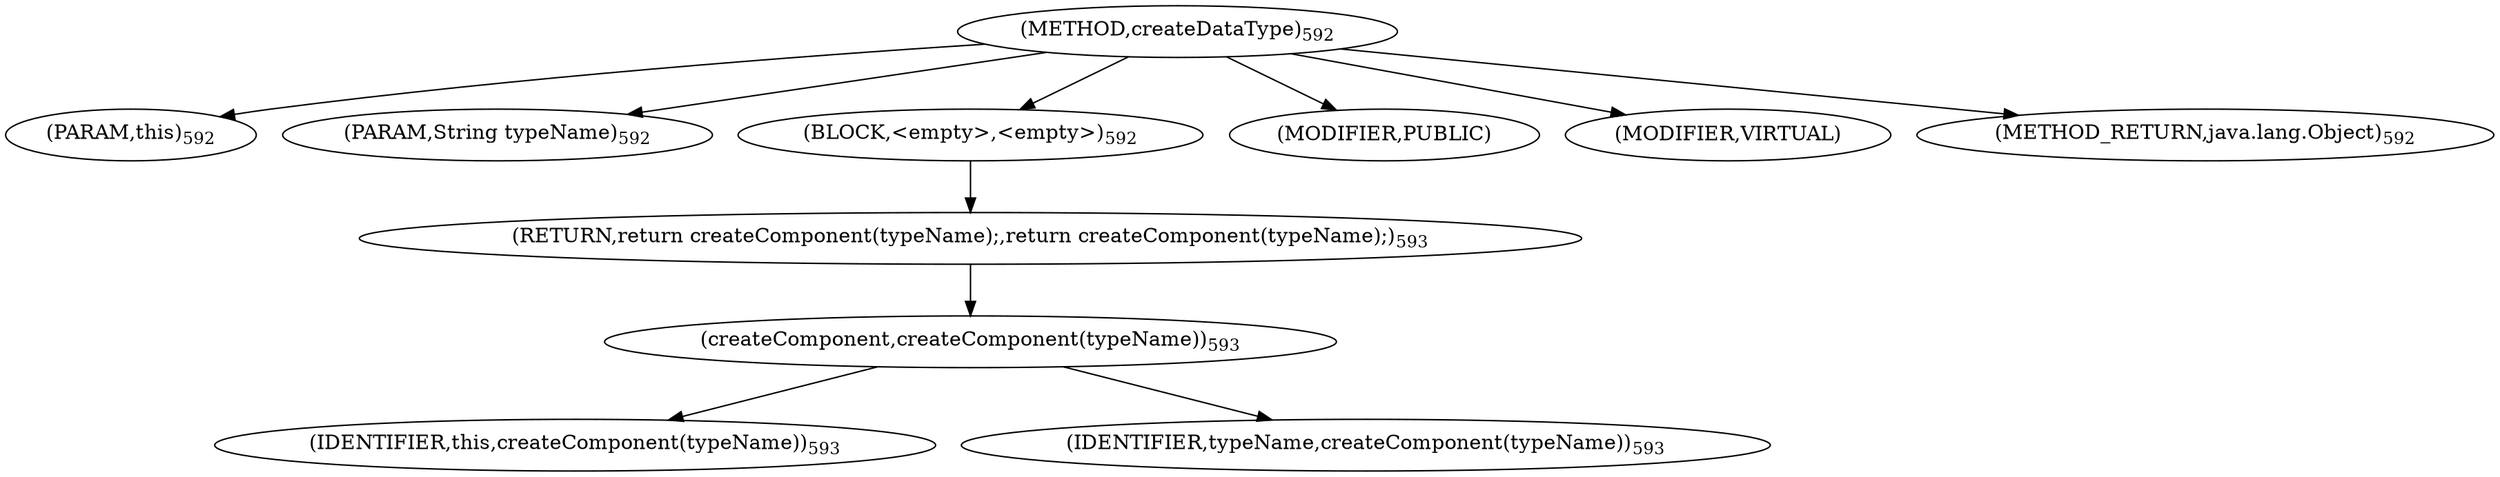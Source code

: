 digraph "createDataType" {  
"1101" [label = <(METHOD,createDataType)<SUB>592</SUB>> ]
"43" [label = <(PARAM,this)<SUB>592</SUB>> ]
"1102" [label = <(PARAM,String typeName)<SUB>592</SUB>> ]
"1103" [label = <(BLOCK,&lt;empty&gt;,&lt;empty&gt;)<SUB>592</SUB>> ]
"1104" [label = <(RETURN,return createComponent(typeName);,return createComponent(typeName);)<SUB>593</SUB>> ]
"1105" [label = <(createComponent,createComponent(typeName))<SUB>593</SUB>> ]
"42" [label = <(IDENTIFIER,this,createComponent(typeName))<SUB>593</SUB>> ]
"1106" [label = <(IDENTIFIER,typeName,createComponent(typeName))<SUB>593</SUB>> ]
"1107" [label = <(MODIFIER,PUBLIC)> ]
"1108" [label = <(MODIFIER,VIRTUAL)> ]
"1109" [label = <(METHOD_RETURN,java.lang.Object)<SUB>592</SUB>> ]
  "1101" -> "43" 
  "1101" -> "1102" 
  "1101" -> "1103" 
  "1101" -> "1107" 
  "1101" -> "1108" 
  "1101" -> "1109" 
  "1103" -> "1104" 
  "1104" -> "1105" 
  "1105" -> "42" 
  "1105" -> "1106" 
}
